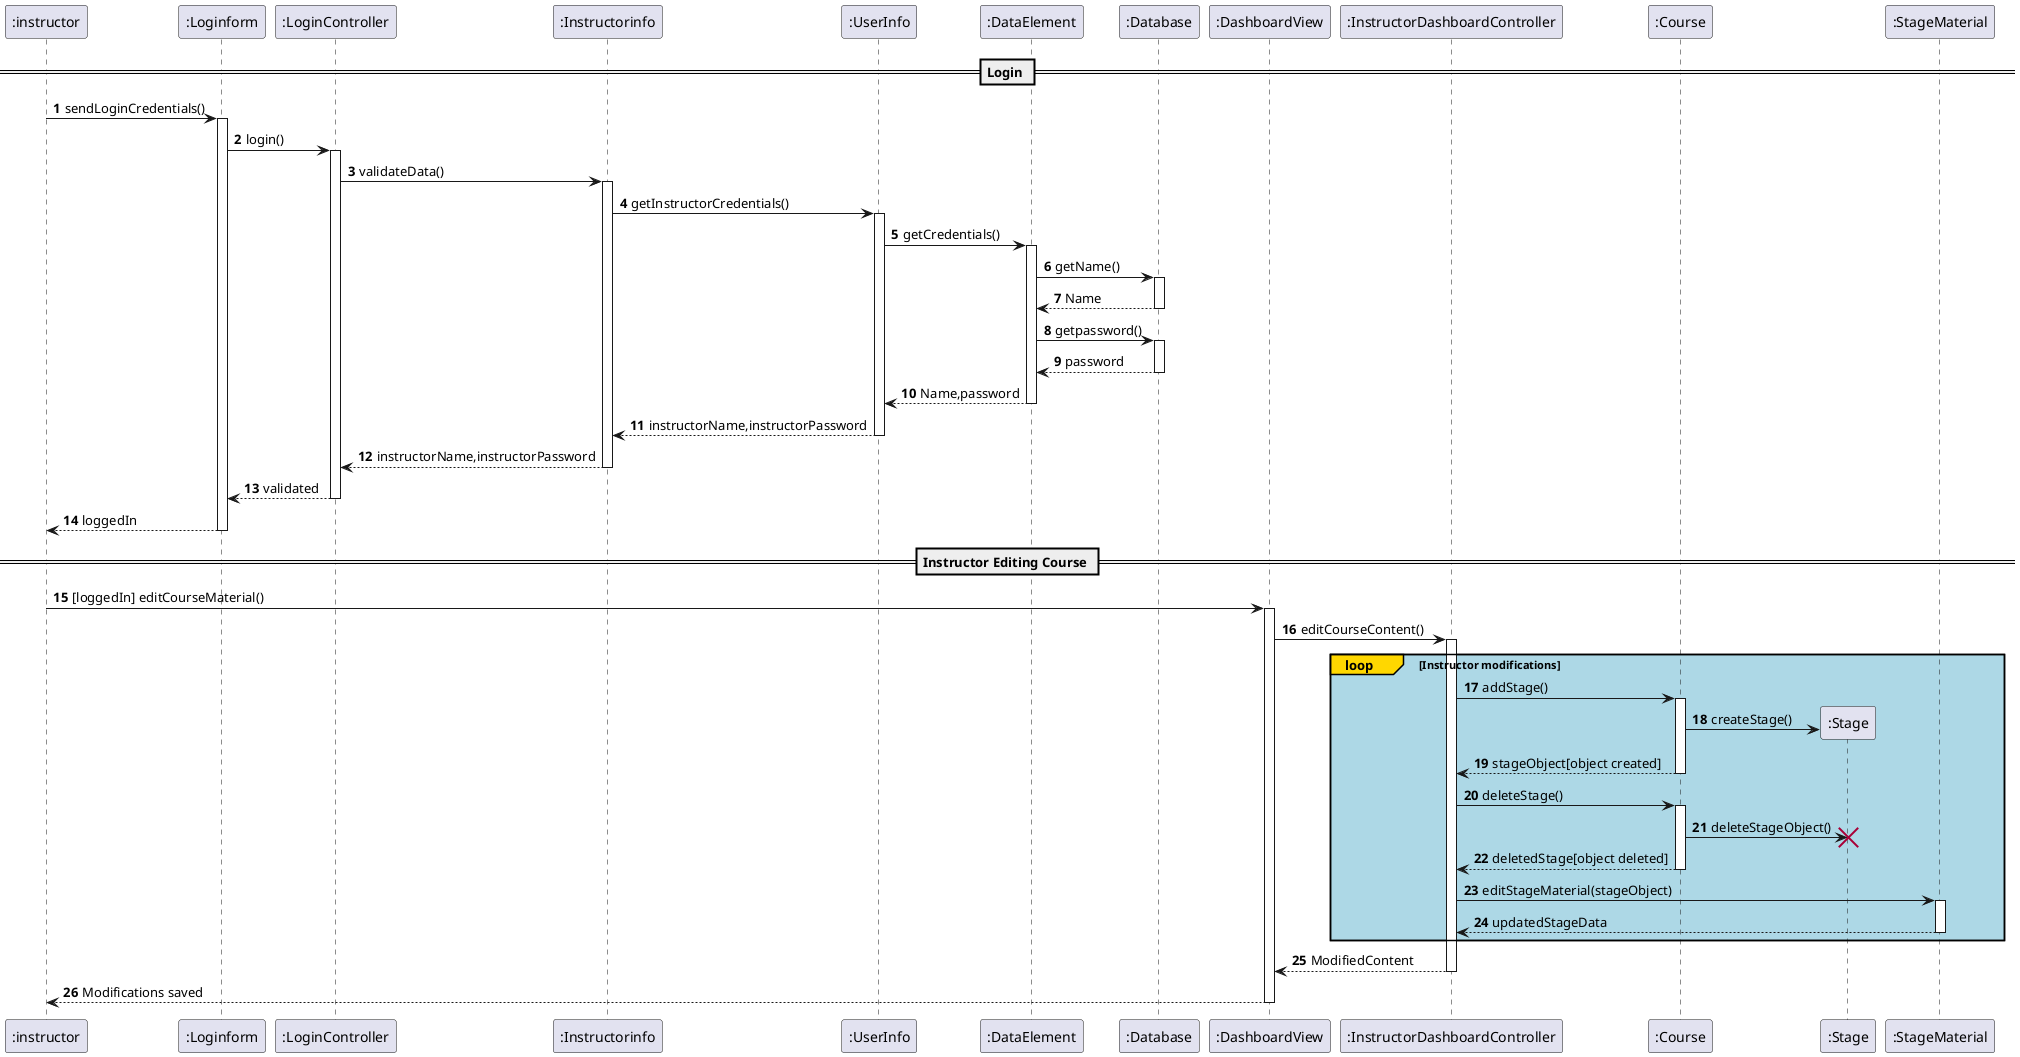 @startuml
autonumber

' ###### initilaization of the model ########

== Login ==
":instructor"  ->  ":Loginform" ++: sendLoginCredentials()
":Loginform" -> ":LoginController"++: login()
":LoginController" -> ":Instructorinfo"++: validateData()
":Instructorinfo" -> ":UserInfo"++: getInstructorCredentials()
":UserInfo" -> ":DataElement"++: getCredentials()
":DataElement" -> ":Database"++: getName()
":Database" --> ":DataElement"--: Name
":DataElement" -> ":Database"++: getpassword()
":Database" --> ":DataElement"--: password
":DataElement" --> ":UserInfo"--: Name,password
":UserInfo" --> ":Instructorinfo"--: instructorName,instructorPassword
":Instructorinfo" --> ":LoginController"--: instructorName,instructorPassword
":LoginController" --> ":Loginform"--: validated
":Loginform" --> ":instructor"--: loggedIn

== Instructor Editing Course ==
":instructor" -> ":DashboardView"++: [loggedIn] editCourseMaterial() 
":DashboardView" -> ":InstructorDashboardController"++: editCourseContent() 
loop#Gold #lightblue Instructor modifications
' ####### add stage ####### 
":InstructorDashboardController" -> ":Course"++: addStage()
":Course" -> ":Stage"**: createStage()
":Course" --> ":InstructorDashboardController"--: stageObject[object created]

":InstructorDashboardController" -> ":Course"++: deleteStage()
":Course" -> ":Stage"!!: deleteStageObject()
":Course" --> ":InstructorDashboardController"--: deletedStage[object deleted]

":InstructorDashboardController" -> ":StageMaterial"++: editStageMaterial(stageObject)
":StageMaterial" --> ":InstructorDashboardController"--: updatedStageData
end

":InstructorDashboardController" --> ":DashboardView"--: ModifiedContent 
":DashboardView" --> ":instructor"--: Modifications saved 

@enduml